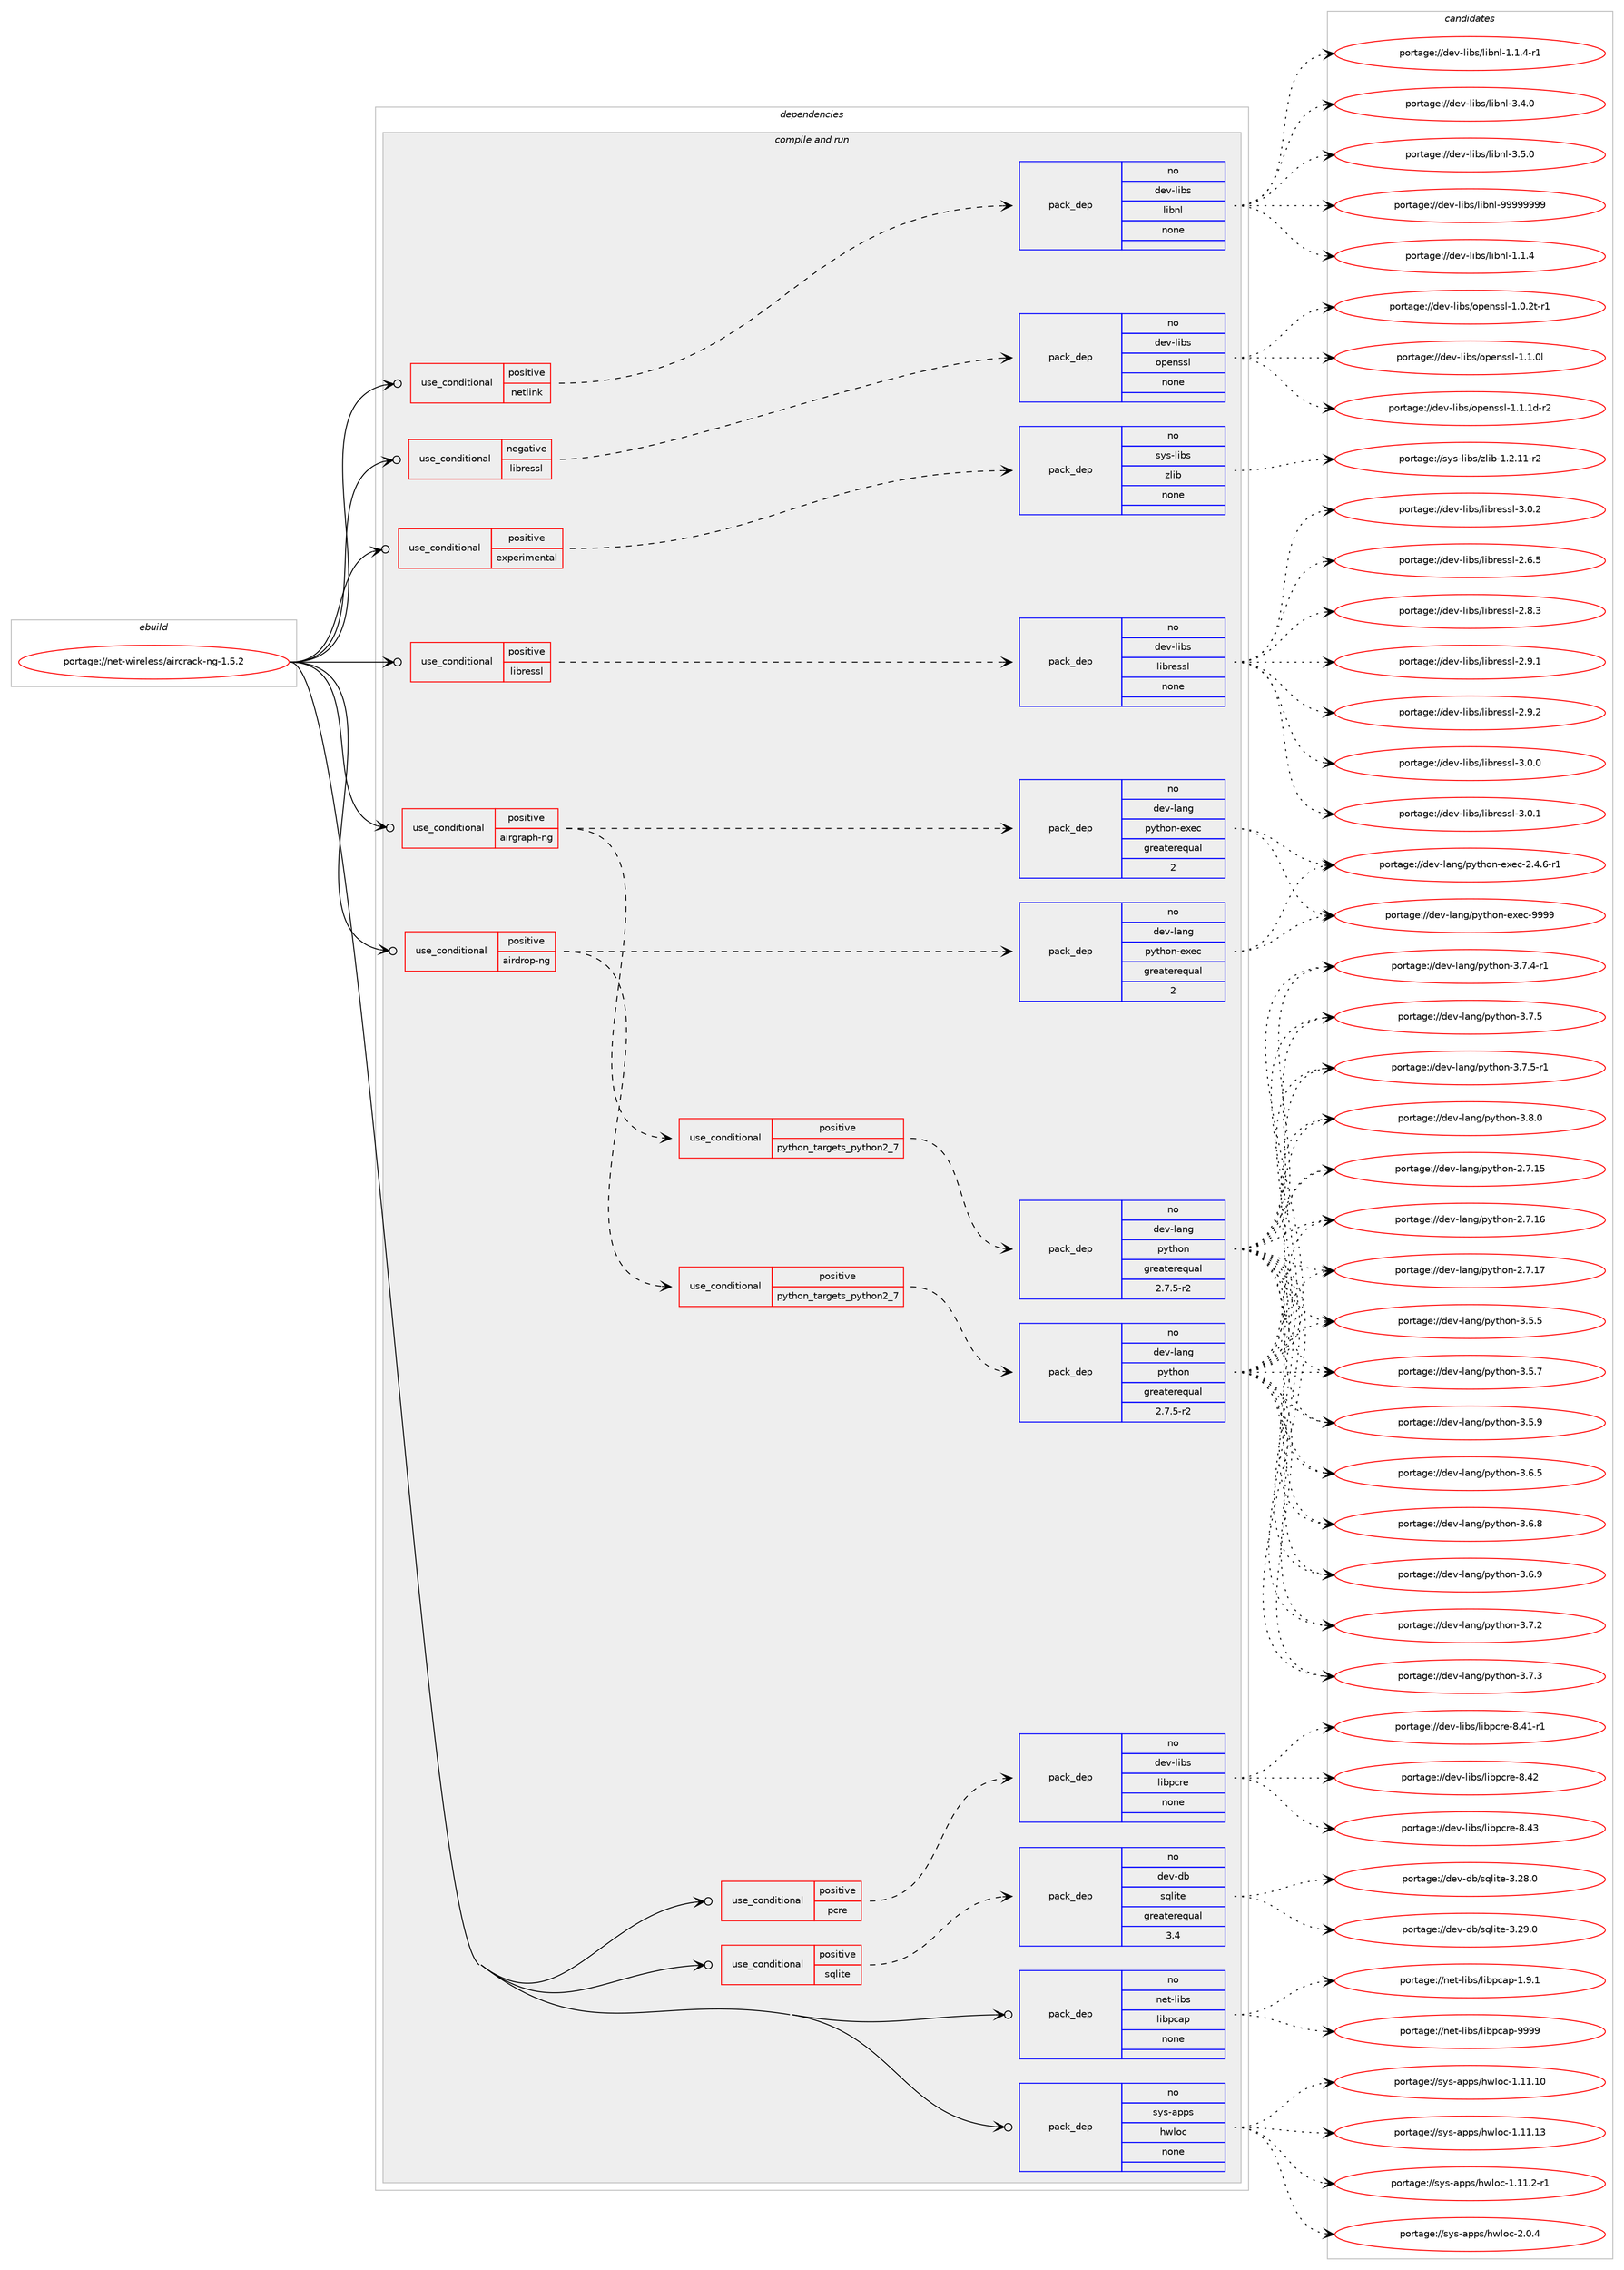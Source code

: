digraph prolog {

# *************
# Graph options
# *************

newrank=true;
concentrate=true;
compound=true;
graph [rankdir=LR,fontname=Helvetica,fontsize=10,ranksep=1.5];#, ranksep=2.5, nodesep=0.2];
edge  [arrowhead=vee];
node  [fontname=Helvetica,fontsize=10];

# **********
# The ebuild
# **********

subgraph cluster_leftcol {
color=gray;
rank=same;
label=<<i>ebuild</i>>;
id [label="portage://net-wireless/aircrack-ng-1.5.2", color=red, width=4, href="../net-wireless/aircrack-ng-1.5.2.svg"];
}

# ****************
# The dependencies
# ****************

subgraph cluster_midcol {
color=gray;
label=<<i>dependencies</i>>;
subgraph cluster_compile {
fillcolor="#eeeeee";
style=filled;
label=<<i>compile</i>>;
}
subgraph cluster_compileandrun {
fillcolor="#eeeeee";
style=filled;
label=<<i>compile and run</i>>;
subgraph cond94256 {
dependency376700 [label=<<TABLE BORDER="0" CELLBORDER="1" CELLSPACING="0" CELLPADDING="4"><TR><TD ROWSPAN="3" CELLPADDING="10">use_conditional</TD></TR><TR><TD>negative</TD></TR><TR><TD>libressl</TD></TR></TABLE>>, shape=none, color=red];
subgraph pack276063 {
dependency376701 [label=<<TABLE BORDER="0" CELLBORDER="1" CELLSPACING="0" CELLPADDING="4" WIDTH="220"><TR><TD ROWSPAN="6" CELLPADDING="30">pack_dep</TD></TR><TR><TD WIDTH="110">no</TD></TR><TR><TD>dev-libs</TD></TR><TR><TD>openssl</TD></TR><TR><TD>none</TD></TR><TR><TD></TD></TR></TABLE>>, shape=none, color=blue];
}
dependency376700:e -> dependency376701:w [weight=20,style="dashed",arrowhead="vee"];
}
id:e -> dependency376700:w [weight=20,style="solid",arrowhead="odotvee"];
subgraph cond94257 {
dependency376702 [label=<<TABLE BORDER="0" CELLBORDER="1" CELLSPACING="0" CELLPADDING="4"><TR><TD ROWSPAN="3" CELLPADDING="10">use_conditional</TD></TR><TR><TD>positive</TD></TR><TR><TD>airdrop-ng</TD></TR></TABLE>>, shape=none, color=red];
subgraph cond94258 {
dependency376703 [label=<<TABLE BORDER="0" CELLBORDER="1" CELLSPACING="0" CELLPADDING="4"><TR><TD ROWSPAN="3" CELLPADDING="10">use_conditional</TD></TR><TR><TD>positive</TD></TR><TR><TD>python_targets_python2_7</TD></TR></TABLE>>, shape=none, color=red];
subgraph pack276064 {
dependency376704 [label=<<TABLE BORDER="0" CELLBORDER="1" CELLSPACING="0" CELLPADDING="4" WIDTH="220"><TR><TD ROWSPAN="6" CELLPADDING="30">pack_dep</TD></TR><TR><TD WIDTH="110">no</TD></TR><TR><TD>dev-lang</TD></TR><TR><TD>python</TD></TR><TR><TD>greaterequal</TD></TR><TR><TD>2.7.5-r2</TD></TR></TABLE>>, shape=none, color=blue];
}
dependency376703:e -> dependency376704:w [weight=20,style="dashed",arrowhead="vee"];
}
dependency376702:e -> dependency376703:w [weight=20,style="dashed",arrowhead="vee"];
subgraph pack276065 {
dependency376705 [label=<<TABLE BORDER="0" CELLBORDER="1" CELLSPACING="0" CELLPADDING="4" WIDTH="220"><TR><TD ROWSPAN="6" CELLPADDING="30">pack_dep</TD></TR><TR><TD WIDTH="110">no</TD></TR><TR><TD>dev-lang</TD></TR><TR><TD>python-exec</TD></TR><TR><TD>greaterequal</TD></TR><TR><TD>2</TD></TR></TABLE>>, shape=none, color=blue];
}
dependency376702:e -> dependency376705:w [weight=20,style="dashed",arrowhead="vee"];
}
id:e -> dependency376702:w [weight=20,style="solid",arrowhead="odotvee"];
subgraph cond94259 {
dependency376706 [label=<<TABLE BORDER="0" CELLBORDER="1" CELLSPACING="0" CELLPADDING="4"><TR><TD ROWSPAN="3" CELLPADDING="10">use_conditional</TD></TR><TR><TD>positive</TD></TR><TR><TD>airgraph-ng</TD></TR></TABLE>>, shape=none, color=red];
subgraph cond94260 {
dependency376707 [label=<<TABLE BORDER="0" CELLBORDER="1" CELLSPACING="0" CELLPADDING="4"><TR><TD ROWSPAN="3" CELLPADDING="10">use_conditional</TD></TR><TR><TD>positive</TD></TR><TR><TD>python_targets_python2_7</TD></TR></TABLE>>, shape=none, color=red];
subgraph pack276066 {
dependency376708 [label=<<TABLE BORDER="0" CELLBORDER="1" CELLSPACING="0" CELLPADDING="4" WIDTH="220"><TR><TD ROWSPAN="6" CELLPADDING="30">pack_dep</TD></TR><TR><TD WIDTH="110">no</TD></TR><TR><TD>dev-lang</TD></TR><TR><TD>python</TD></TR><TR><TD>greaterequal</TD></TR><TR><TD>2.7.5-r2</TD></TR></TABLE>>, shape=none, color=blue];
}
dependency376707:e -> dependency376708:w [weight=20,style="dashed",arrowhead="vee"];
}
dependency376706:e -> dependency376707:w [weight=20,style="dashed",arrowhead="vee"];
subgraph pack276067 {
dependency376709 [label=<<TABLE BORDER="0" CELLBORDER="1" CELLSPACING="0" CELLPADDING="4" WIDTH="220"><TR><TD ROWSPAN="6" CELLPADDING="30">pack_dep</TD></TR><TR><TD WIDTH="110">no</TD></TR><TR><TD>dev-lang</TD></TR><TR><TD>python-exec</TD></TR><TR><TD>greaterequal</TD></TR><TR><TD>2</TD></TR></TABLE>>, shape=none, color=blue];
}
dependency376706:e -> dependency376709:w [weight=20,style="dashed",arrowhead="vee"];
}
id:e -> dependency376706:w [weight=20,style="solid",arrowhead="odotvee"];
subgraph cond94261 {
dependency376710 [label=<<TABLE BORDER="0" CELLBORDER="1" CELLSPACING="0" CELLPADDING="4"><TR><TD ROWSPAN="3" CELLPADDING="10">use_conditional</TD></TR><TR><TD>positive</TD></TR><TR><TD>experimental</TD></TR></TABLE>>, shape=none, color=red];
subgraph pack276068 {
dependency376711 [label=<<TABLE BORDER="0" CELLBORDER="1" CELLSPACING="0" CELLPADDING="4" WIDTH="220"><TR><TD ROWSPAN="6" CELLPADDING="30">pack_dep</TD></TR><TR><TD WIDTH="110">no</TD></TR><TR><TD>sys-libs</TD></TR><TR><TD>zlib</TD></TR><TR><TD>none</TD></TR><TR><TD></TD></TR></TABLE>>, shape=none, color=blue];
}
dependency376710:e -> dependency376711:w [weight=20,style="dashed",arrowhead="vee"];
}
id:e -> dependency376710:w [weight=20,style="solid",arrowhead="odotvee"];
subgraph cond94262 {
dependency376712 [label=<<TABLE BORDER="0" CELLBORDER="1" CELLSPACING="0" CELLPADDING="4"><TR><TD ROWSPAN="3" CELLPADDING="10">use_conditional</TD></TR><TR><TD>positive</TD></TR><TR><TD>libressl</TD></TR></TABLE>>, shape=none, color=red];
subgraph pack276069 {
dependency376713 [label=<<TABLE BORDER="0" CELLBORDER="1" CELLSPACING="0" CELLPADDING="4" WIDTH="220"><TR><TD ROWSPAN="6" CELLPADDING="30">pack_dep</TD></TR><TR><TD WIDTH="110">no</TD></TR><TR><TD>dev-libs</TD></TR><TR><TD>libressl</TD></TR><TR><TD>none</TD></TR><TR><TD></TD></TR></TABLE>>, shape=none, color=blue];
}
dependency376712:e -> dependency376713:w [weight=20,style="dashed",arrowhead="vee"];
}
id:e -> dependency376712:w [weight=20,style="solid",arrowhead="odotvee"];
subgraph cond94263 {
dependency376714 [label=<<TABLE BORDER="0" CELLBORDER="1" CELLSPACING="0" CELLPADDING="4"><TR><TD ROWSPAN="3" CELLPADDING="10">use_conditional</TD></TR><TR><TD>positive</TD></TR><TR><TD>netlink</TD></TR></TABLE>>, shape=none, color=red];
subgraph pack276070 {
dependency376715 [label=<<TABLE BORDER="0" CELLBORDER="1" CELLSPACING="0" CELLPADDING="4" WIDTH="220"><TR><TD ROWSPAN="6" CELLPADDING="30">pack_dep</TD></TR><TR><TD WIDTH="110">no</TD></TR><TR><TD>dev-libs</TD></TR><TR><TD>libnl</TD></TR><TR><TD>none</TD></TR><TR><TD></TD></TR></TABLE>>, shape=none, color=blue];
}
dependency376714:e -> dependency376715:w [weight=20,style="dashed",arrowhead="vee"];
}
id:e -> dependency376714:w [weight=20,style="solid",arrowhead="odotvee"];
subgraph cond94264 {
dependency376716 [label=<<TABLE BORDER="0" CELLBORDER="1" CELLSPACING="0" CELLPADDING="4"><TR><TD ROWSPAN="3" CELLPADDING="10">use_conditional</TD></TR><TR><TD>positive</TD></TR><TR><TD>pcre</TD></TR></TABLE>>, shape=none, color=red];
subgraph pack276071 {
dependency376717 [label=<<TABLE BORDER="0" CELLBORDER="1" CELLSPACING="0" CELLPADDING="4" WIDTH="220"><TR><TD ROWSPAN="6" CELLPADDING="30">pack_dep</TD></TR><TR><TD WIDTH="110">no</TD></TR><TR><TD>dev-libs</TD></TR><TR><TD>libpcre</TD></TR><TR><TD>none</TD></TR><TR><TD></TD></TR></TABLE>>, shape=none, color=blue];
}
dependency376716:e -> dependency376717:w [weight=20,style="dashed",arrowhead="vee"];
}
id:e -> dependency376716:w [weight=20,style="solid",arrowhead="odotvee"];
subgraph cond94265 {
dependency376718 [label=<<TABLE BORDER="0" CELLBORDER="1" CELLSPACING="0" CELLPADDING="4"><TR><TD ROWSPAN="3" CELLPADDING="10">use_conditional</TD></TR><TR><TD>positive</TD></TR><TR><TD>sqlite</TD></TR></TABLE>>, shape=none, color=red];
subgraph pack276072 {
dependency376719 [label=<<TABLE BORDER="0" CELLBORDER="1" CELLSPACING="0" CELLPADDING="4" WIDTH="220"><TR><TD ROWSPAN="6" CELLPADDING="30">pack_dep</TD></TR><TR><TD WIDTH="110">no</TD></TR><TR><TD>dev-db</TD></TR><TR><TD>sqlite</TD></TR><TR><TD>greaterequal</TD></TR><TR><TD>3.4</TD></TR></TABLE>>, shape=none, color=blue];
}
dependency376718:e -> dependency376719:w [weight=20,style="dashed",arrowhead="vee"];
}
id:e -> dependency376718:w [weight=20,style="solid",arrowhead="odotvee"];
subgraph pack276073 {
dependency376720 [label=<<TABLE BORDER="0" CELLBORDER="1" CELLSPACING="0" CELLPADDING="4" WIDTH="220"><TR><TD ROWSPAN="6" CELLPADDING="30">pack_dep</TD></TR><TR><TD WIDTH="110">no</TD></TR><TR><TD>net-libs</TD></TR><TR><TD>libpcap</TD></TR><TR><TD>none</TD></TR><TR><TD></TD></TR></TABLE>>, shape=none, color=blue];
}
id:e -> dependency376720:w [weight=20,style="solid",arrowhead="odotvee"];
subgraph pack276074 {
dependency376721 [label=<<TABLE BORDER="0" CELLBORDER="1" CELLSPACING="0" CELLPADDING="4" WIDTH="220"><TR><TD ROWSPAN="6" CELLPADDING="30">pack_dep</TD></TR><TR><TD WIDTH="110">no</TD></TR><TR><TD>sys-apps</TD></TR><TR><TD>hwloc</TD></TR><TR><TD>none</TD></TR><TR><TD></TD></TR></TABLE>>, shape=none, color=blue];
}
id:e -> dependency376721:w [weight=20,style="solid",arrowhead="odotvee"];
}
subgraph cluster_run {
fillcolor="#eeeeee";
style=filled;
label=<<i>run</i>>;
}
}

# **************
# The candidates
# **************

subgraph cluster_choices {
rank=same;
color=gray;
label=<<i>candidates</i>>;

subgraph choice276063 {
color=black;
nodesep=1;
choiceportage1001011184510810598115471111121011101151151084549464846501164511449 [label="portage://dev-libs/openssl-1.0.2t-r1", color=red, width=4,href="../dev-libs/openssl-1.0.2t-r1.svg"];
choiceportage100101118451081059811547111112101110115115108454946494648108 [label="portage://dev-libs/openssl-1.1.0l", color=red, width=4,href="../dev-libs/openssl-1.1.0l.svg"];
choiceportage1001011184510810598115471111121011101151151084549464946491004511450 [label="portage://dev-libs/openssl-1.1.1d-r2", color=red, width=4,href="../dev-libs/openssl-1.1.1d-r2.svg"];
dependency376701:e -> choiceportage1001011184510810598115471111121011101151151084549464846501164511449:w [style=dotted,weight="100"];
dependency376701:e -> choiceportage100101118451081059811547111112101110115115108454946494648108:w [style=dotted,weight="100"];
dependency376701:e -> choiceportage1001011184510810598115471111121011101151151084549464946491004511450:w [style=dotted,weight="100"];
}
subgraph choice276064 {
color=black;
nodesep=1;
choiceportage10010111845108971101034711212111610411111045504655464953 [label="portage://dev-lang/python-2.7.15", color=red, width=4,href="../dev-lang/python-2.7.15.svg"];
choiceportage10010111845108971101034711212111610411111045504655464954 [label="portage://dev-lang/python-2.7.16", color=red, width=4,href="../dev-lang/python-2.7.16.svg"];
choiceportage10010111845108971101034711212111610411111045504655464955 [label="portage://dev-lang/python-2.7.17", color=red, width=4,href="../dev-lang/python-2.7.17.svg"];
choiceportage100101118451089711010347112121116104111110455146534653 [label="portage://dev-lang/python-3.5.5", color=red, width=4,href="../dev-lang/python-3.5.5.svg"];
choiceportage100101118451089711010347112121116104111110455146534655 [label="portage://dev-lang/python-3.5.7", color=red, width=4,href="../dev-lang/python-3.5.7.svg"];
choiceportage100101118451089711010347112121116104111110455146534657 [label="portage://dev-lang/python-3.5.9", color=red, width=4,href="../dev-lang/python-3.5.9.svg"];
choiceportage100101118451089711010347112121116104111110455146544653 [label="portage://dev-lang/python-3.6.5", color=red, width=4,href="../dev-lang/python-3.6.5.svg"];
choiceportage100101118451089711010347112121116104111110455146544656 [label="portage://dev-lang/python-3.6.8", color=red, width=4,href="../dev-lang/python-3.6.8.svg"];
choiceportage100101118451089711010347112121116104111110455146544657 [label="portage://dev-lang/python-3.6.9", color=red, width=4,href="../dev-lang/python-3.6.9.svg"];
choiceportage100101118451089711010347112121116104111110455146554650 [label="portage://dev-lang/python-3.7.2", color=red, width=4,href="../dev-lang/python-3.7.2.svg"];
choiceportage100101118451089711010347112121116104111110455146554651 [label="portage://dev-lang/python-3.7.3", color=red, width=4,href="../dev-lang/python-3.7.3.svg"];
choiceportage1001011184510897110103471121211161041111104551465546524511449 [label="portage://dev-lang/python-3.7.4-r1", color=red, width=4,href="../dev-lang/python-3.7.4-r1.svg"];
choiceportage100101118451089711010347112121116104111110455146554653 [label="portage://dev-lang/python-3.7.5", color=red, width=4,href="../dev-lang/python-3.7.5.svg"];
choiceportage1001011184510897110103471121211161041111104551465546534511449 [label="portage://dev-lang/python-3.7.5-r1", color=red, width=4,href="../dev-lang/python-3.7.5-r1.svg"];
choiceportage100101118451089711010347112121116104111110455146564648 [label="portage://dev-lang/python-3.8.0", color=red, width=4,href="../dev-lang/python-3.8.0.svg"];
dependency376704:e -> choiceportage10010111845108971101034711212111610411111045504655464953:w [style=dotted,weight="100"];
dependency376704:e -> choiceportage10010111845108971101034711212111610411111045504655464954:w [style=dotted,weight="100"];
dependency376704:e -> choiceportage10010111845108971101034711212111610411111045504655464955:w [style=dotted,weight="100"];
dependency376704:e -> choiceportage100101118451089711010347112121116104111110455146534653:w [style=dotted,weight="100"];
dependency376704:e -> choiceportage100101118451089711010347112121116104111110455146534655:w [style=dotted,weight="100"];
dependency376704:e -> choiceportage100101118451089711010347112121116104111110455146534657:w [style=dotted,weight="100"];
dependency376704:e -> choiceportage100101118451089711010347112121116104111110455146544653:w [style=dotted,weight="100"];
dependency376704:e -> choiceportage100101118451089711010347112121116104111110455146544656:w [style=dotted,weight="100"];
dependency376704:e -> choiceportage100101118451089711010347112121116104111110455146544657:w [style=dotted,weight="100"];
dependency376704:e -> choiceportage100101118451089711010347112121116104111110455146554650:w [style=dotted,weight="100"];
dependency376704:e -> choiceportage100101118451089711010347112121116104111110455146554651:w [style=dotted,weight="100"];
dependency376704:e -> choiceportage1001011184510897110103471121211161041111104551465546524511449:w [style=dotted,weight="100"];
dependency376704:e -> choiceportage100101118451089711010347112121116104111110455146554653:w [style=dotted,weight="100"];
dependency376704:e -> choiceportage1001011184510897110103471121211161041111104551465546534511449:w [style=dotted,weight="100"];
dependency376704:e -> choiceportage100101118451089711010347112121116104111110455146564648:w [style=dotted,weight="100"];
}
subgraph choice276065 {
color=black;
nodesep=1;
choiceportage10010111845108971101034711212111610411111045101120101994550465246544511449 [label="portage://dev-lang/python-exec-2.4.6-r1", color=red, width=4,href="../dev-lang/python-exec-2.4.6-r1.svg"];
choiceportage10010111845108971101034711212111610411111045101120101994557575757 [label="portage://dev-lang/python-exec-9999", color=red, width=4,href="../dev-lang/python-exec-9999.svg"];
dependency376705:e -> choiceportage10010111845108971101034711212111610411111045101120101994550465246544511449:w [style=dotted,weight="100"];
dependency376705:e -> choiceportage10010111845108971101034711212111610411111045101120101994557575757:w [style=dotted,weight="100"];
}
subgraph choice276066 {
color=black;
nodesep=1;
choiceportage10010111845108971101034711212111610411111045504655464953 [label="portage://dev-lang/python-2.7.15", color=red, width=4,href="../dev-lang/python-2.7.15.svg"];
choiceportage10010111845108971101034711212111610411111045504655464954 [label="portage://dev-lang/python-2.7.16", color=red, width=4,href="../dev-lang/python-2.7.16.svg"];
choiceportage10010111845108971101034711212111610411111045504655464955 [label="portage://dev-lang/python-2.7.17", color=red, width=4,href="../dev-lang/python-2.7.17.svg"];
choiceportage100101118451089711010347112121116104111110455146534653 [label="portage://dev-lang/python-3.5.5", color=red, width=4,href="../dev-lang/python-3.5.5.svg"];
choiceportage100101118451089711010347112121116104111110455146534655 [label="portage://dev-lang/python-3.5.7", color=red, width=4,href="../dev-lang/python-3.5.7.svg"];
choiceportage100101118451089711010347112121116104111110455146534657 [label="portage://dev-lang/python-3.5.9", color=red, width=4,href="../dev-lang/python-3.5.9.svg"];
choiceportage100101118451089711010347112121116104111110455146544653 [label="portage://dev-lang/python-3.6.5", color=red, width=4,href="../dev-lang/python-3.6.5.svg"];
choiceportage100101118451089711010347112121116104111110455146544656 [label="portage://dev-lang/python-3.6.8", color=red, width=4,href="../dev-lang/python-3.6.8.svg"];
choiceportage100101118451089711010347112121116104111110455146544657 [label="portage://dev-lang/python-3.6.9", color=red, width=4,href="../dev-lang/python-3.6.9.svg"];
choiceportage100101118451089711010347112121116104111110455146554650 [label="portage://dev-lang/python-3.7.2", color=red, width=4,href="../dev-lang/python-3.7.2.svg"];
choiceportage100101118451089711010347112121116104111110455146554651 [label="portage://dev-lang/python-3.7.3", color=red, width=4,href="../dev-lang/python-3.7.3.svg"];
choiceportage1001011184510897110103471121211161041111104551465546524511449 [label="portage://dev-lang/python-3.7.4-r1", color=red, width=4,href="../dev-lang/python-3.7.4-r1.svg"];
choiceportage100101118451089711010347112121116104111110455146554653 [label="portage://dev-lang/python-3.7.5", color=red, width=4,href="../dev-lang/python-3.7.5.svg"];
choiceportage1001011184510897110103471121211161041111104551465546534511449 [label="portage://dev-lang/python-3.7.5-r1", color=red, width=4,href="../dev-lang/python-3.7.5-r1.svg"];
choiceportage100101118451089711010347112121116104111110455146564648 [label="portage://dev-lang/python-3.8.0", color=red, width=4,href="../dev-lang/python-3.8.0.svg"];
dependency376708:e -> choiceportage10010111845108971101034711212111610411111045504655464953:w [style=dotted,weight="100"];
dependency376708:e -> choiceportage10010111845108971101034711212111610411111045504655464954:w [style=dotted,weight="100"];
dependency376708:e -> choiceportage10010111845108971101034711212111610411111045504655464955:w [style=dotted,weight="100"];
dependency376708:e -> choiceportage100101118451089711010347112121116104111110455146534653:w [style=dotted,weight="100"];
dependency376708:e -> choiceportage100101118451089711010347112121116104111110455146534655:w [style=dotted,weight="100"];
dependency376708:e -> choiceportage100101118451089711010347112121116104111110455146534657:w [style=dotted,weight="100"];
dependency376708:e -> choiceportage100101118451089711010347112121116104111110455146544653:w [style=dotted,weight="100"];
dependency376708:e -> choiceportage100101118451089711010347112121116104111110455146544656:w [style=dotted,weight="100"];
dependency376708:e -> choiceportage100101118451089711010347112121116104111110455146544657:w [style=dotted,weight="100"];
dependency376708:e -> choiceportage100101118451089711010347112121116104111110455146554650:w [style=dotted,weight="100"];
dependency376708:e -> choiceportage100101118451089711010347112121116104111110455146554651:w [style=dotted,weight="100"];
dependency376708:e -> choiceportage1001011184510897110103471121211161041111104551465546524511449:w [style=dotted,weight="100"];
dependency376708:e -> choiceportage100101118451089711010347112121116104111110455146554653:w [style=dotted,weight="100"];
dependency376708:e -> choiceportage1001011184510897110103471121211161041111104551465546534511449:w [style=dotted,weight="100"];
dependency376708:e -> choiceportage100101118451089711010347112121116104111110455146564648:w [style=dotted,weight="100"];
}
subgraph choice276067 {
color=black;
nodesep=1;
choiceportage10010111845108971101034711212111610411111045101120101994550465246544511449 [label="portage://dev-lang/python-exec-2.4.6-r1", color=red, width=4,href="../dev-lang/python-exec-2.4.6-r1.svg"];
choiceportage10010111845108971101034711212111610411111045101120101994557575757 [label="portage://dev-lang/python-exec-9999", color=red, width=4,href="../dev-lang/python-exec-9999.svg"];
dependency376709:e -> choiceportage10010111845108971101034711212111610411111045101120101994550465246544511449:w [style=dotted,weight="100"];
dependency376709:e -> choiceportage10010111845108971101034711212111610411111045101120101994557575757:w [style=dotted,weight="100"];
}
subgraph choice276068 {
color=black;
nodesep=1;
choiceportage11512111545108105981154712210810598454946504649494511450 [label="portage://sys-libs/zlib-1.2.11-r2", color=red, width=4,href="../sys-libs/zlib-1.2.11-r2.svg"];
dependency376711:e -> choiceportage11512111545108105981154712210810598454946504649494511450:w [style=dotted,weight="100"];
}
subgraph choice276069 {
color=black;
nodesep=1;
choiceportage10010111845108105981154710810598114101115115108455046544653 [label="portage://dev-libs/libressl-2.6.5", color=red, width=4,href="../dev-libs/libressl-2.6.5.svg"];
choiceportage10010111845108105981154710810598114101115115108455046564651 [label="portage://dev-libs/libressl-2.8.3", color=red, width=4,href="../dev-libs/libressl-2.8.3.svg"];
choiceportage10010111845108105981154710810598114101115115108455046574649 [label="portage://dev-libs/libressl-2.9.1", color=red, width=4,href="../dev-libs/libressl-2.9.1.svg"];
choiceportage10010111845108105981154710810598114101115115108455046574650 [label="portage://dev-libs/libressl-2.9.2", color=red, width=4,href="../dev-libs/libressl-2.9.2.svg"];
choiceportage10010111845108105981154710810598114101115115108455146484648 [label="portage://dev-libs/libressl-3.0.0", color=red, width=4,href="../dev-libs/libressl-3.0.0.svg"];
choiceportage10010111845108105981154710810598114101115115108455146484649 [label="portage://dev-libs/libressl-3.0.1", color=red, width=4,href="../dev-libs/libressl-3.0.1.svg"];
choiceportage10010111845108105981154710810598114101115115108455146484650 [label="portage://dev-libs/libressl-3.0.2", color=red, width=4,href="../dev-libs/libressl-3.0.2.svg"];
dependency376713:e -> choiceportage10010111845108105981154710810598114101115115108455046544653:w [style=dotted,weight="100"];
dependency376713:e -> choiceportage10010111845108105981154710810598114101115115108455046564651:w [style=dotted,weight="100"];
dependency376713:e -> choiceportage10010111845108105981154710810598114101115115108455046574649:w [style=dotted,weight="100"];
dependency376713:e -> choiceportage10010111845108105981154710810598114101115115108455046574650:w [style=dotted,weight="100"];
dependency376713:e -> choiceportage10010111845108105981154710810598114101115115108455146484648:w [style=dotted,weight="100"];
dependency376713:e -> choiceportage10010111845108105981154710810598114101115115108455146484649:w [style=dotted,weight="100"];
dependency376713:e -> choiceportage10010111845108105981154710810598114101115115108455146484650:w [style=dotted,weight="100"];
}
subgraph choice276070 {
color=black;
nodesep=1;
choiceportage10010111845108105981154710810598110108454946494652 [label="portage://dev-libs/libnl-1.1.4", color=red, width=4,href="../dev-libs/libnl-1.1.4.svg"];
choiceportage100101118451081059811547108105981101084549464946524511449 [label="portage://dev-libs/libnl-1.1.4-r1", color=red, width=4,href="../dev-libs/libnl-1.1.4-r1.svg"];
choiceportage10010111845108105981154710810598110108455146524648 [label="portage://dev-libs/libnl-3.4.0", color=red, width=4,href="../dev-libs/libnl-3.4.0.svg"];
choiceportage10010111845108105981154710810598110108455146534648 [label="portage://dev-libs/libnl-3.5.0", color=red, width=4,href="../dev-libs/libnl-3.5.0.svg"];
choiceportage10010111845108105981154710810598110108455757575757575757 [label="portage://dev-libs/libnl-99999999", color=red, width=4,href="../dev-libs/libnl-99999999.svg"];
dependency376715:e -> choiceportage10010111845108105981154710810598110108454946494652:w [style=dotted,weight="100"];
dependency376715:e -> choiceportage100101118451081059811547108105981101084549464946524511449:w [style=dotted,weight="100"];
dependency376715:e -> choiceportage10010111845108105981154710810598110108455146524648:w [style=dotted,weight="100"];
dependency376715:e -> choiceportage10010111845108105981154710810598110108455146534648:w [style=dotted,weight="100"];
dependency376715:e -> choiceportage10010111845108105981154710810598110108455757575757575757:w [style=dotted,weight="100"];
}
subgraph choice276071 {
color=black;
nodesep=1;
choiceportage100101118451081059811547108105981129911410145564652494511449 [label="portage://dev-libs/libpcre-8.41-r1", color=red, width=4,href="../dev-libs/libpcre-8.41-r1.svg"];
choiceportage10010111845108105981154710810598112991141014556465250 [label="portage://dev-libs/libpcre-8.42", color=red, width=4,href="../dev-libs/libpcre-8.42.svg"];
choiceportage10010111845108105981154710810598112991141014556465251 [label="portage://dev-libs/libpcre-8.43", color=red, width=4,href="../dev-libs/libpcre-8.43.svg"];
dependency376717:e -> choiceportage100101118451081059811547108105981129911410145564652494511449:w [style=dotted,weight="100"];
dependency376717:e -> choiceportage10010111845108105981154710810598112991141014556465250:w [style=dotted,weight="100"];
dependency376717:e -> choiceportage10010111845108105981154710810598112991141014556465251:w [style=dotted,weight="100"];
}
subgraph choice276072 {
color=black;
nodesep=1;
choiceportage10010111845100984711511310810511610145514650564648 [label="portage://dev-db/sqlite-3.28.0", color=red, width=4,href="../dev-db/sqlite-3.28.0.svg"];
choiceportage10010111845100984711511310810511610145514650574648 [label="portage://dev-db/sqlite-3.29.0", color=red, width=4,href="../dev-db/sqlite-3.29.0.svg"];
dependency376719:e -> choiceportage10010111845100984711511310810511610145514650564648:w [style=dotted,weight="100"];
dependency376719:e -> choiceportage10010111845100984711511310810511610145514650574648:w [style=dotted,weight="100"];
}
subgraph choice276073 {
color=black;
nodesep=1;
choiceportage110101116451081059811547108105981129997112454946574649 [label="portage://net-libs/libpcap-1.9.1", color=red, width=4,href="../net-libs/libpcap-1.9.1.svg"];
choiceportage1101011164510810598115471081059811299971124557575757 [label="portage://net-libs/libpcap-9999", color=red, width=4,href="../net-libs/libpcap-9999.svg"];
dependency376720:e -> choiceportage110101116451081059811547108105981129997112454946574649:w [style=dotted,weight="100"];
dependency376720:e -> choiceportage1101011164510810598115471081059811299971124557575757:w [style=dotted,weight="100"];
}
subgraph choice276074 {
color=black;
nodesep=1;
choiceportage115121115459711211211547104119108111994549464949464948 [label="portage://sys-apps/hwloc-1.11.10", color=red, width=4,href="../sys-apps/hwloc-1.11.10.svg"];
choiceportage115121115459711211211547104119108111994549464949464951 [label="portage://sys-apps/hwloc-1.11.13", color=red, width=4,href="../sys-apps/hwloc-1.11.13.svg"];
choiceportage11512111545971121121154710411910811199454946494946504511449 [label="portage://sys-apps/hwloc-1.11.2-r1", color=red, width=4,href="../sys-apps/hwloc-1.11.2-r1.svg"];
choiceportage11512111545971121121154710411910811199455046484652 [label="portage://sys-apps/hwloc-2.0.4", color=red, width=4,href="../sys-apps/hwloc-2.0.4.svg"];
dependency376721:e -> choiceportage115121115459711211211547104119108111994549464949464948:w [style=dotted,weight="100"];
dependency376721:e -> choiceportage115121115459711211211547104119108111994549464949464951:w [style=dotted,weight="100"];
dependency376721:e -> choiceportage11512111545971121121154710411910811199454946494946504511449:w [style=dotted,weight="100"];
dependency376721:e -> choiceportage11512111545971121121154710411910811199455046484652:w [style=dotted,weight="100"];
}
}

}

